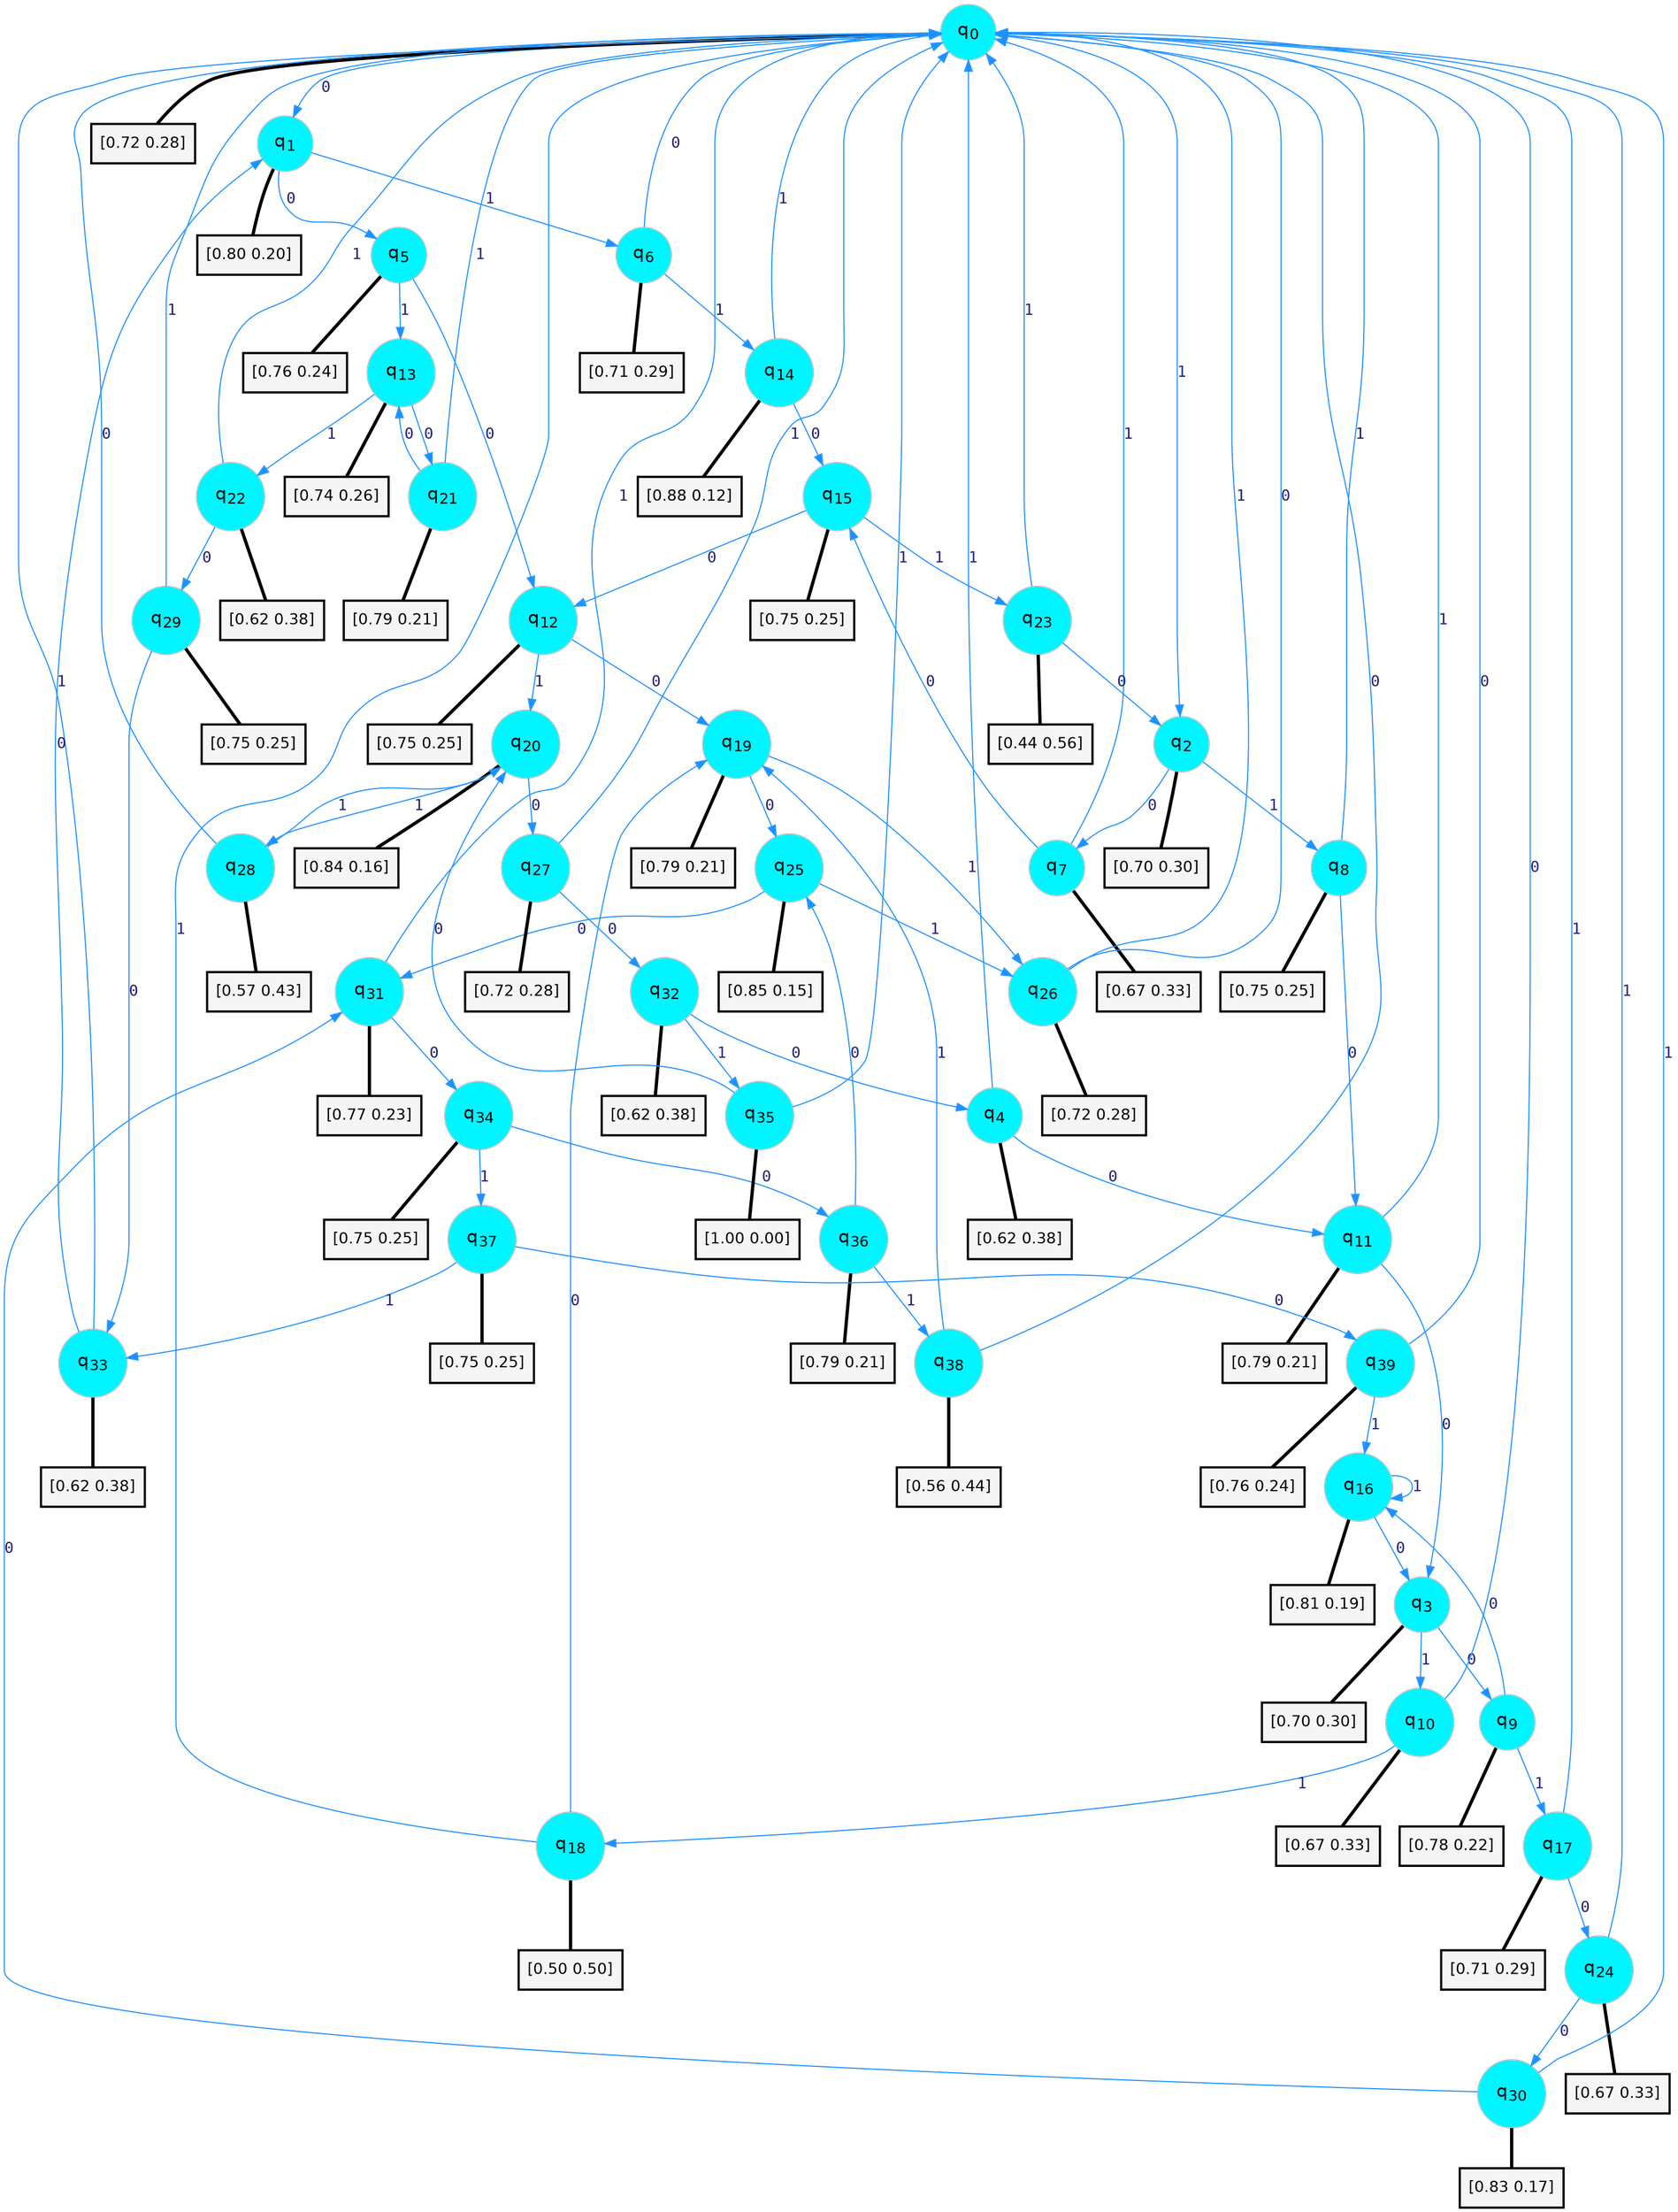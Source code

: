 digraph G {
graph [
bgcolor=transparent, dpi=300, rankdir=TD, size="40,25"];
node [
color=gray, fillcolor=turquoise1, fontcolor=black, fontname=Helvetica, fontsize=16, fontweight=bold, shape=circle, style=filled];
edge [
arrowsize=1, color=dodgerblue1, fontcolor=midnightblue, fontname=courier, fontweight=bold, penwidth=1, style=solid, weight=20];
0[label=<q<SUB>0</SUB>>];
1[label=<q<SUB>1</SUB>>];
2[label=<q<SUB>2</SUB>>];
3[label=<q<SUB>3</SUB>>];
4[label=<q<SUB>4</SUB>>];
5[label=<q<SUB>5</SUB>>];
6[label=<q<SUB>6</SUB>>];
7[label=<q<SUB>7</SUB>>];
8[label=<q<SUB>8</SUB>>];
9[label=<q<SUB>9</SUB>>];
10[label=<q<SUB>10</SUB>>];
11[label=<q<SUB>11</SUB>>];
12[label=<q<SUB>12</SUB>>];
13[label=<q<SUB>13</SUB>>];
14[label=<q<SUB>14</SUB>>];
15[label=<q<SUB>15</SUB>>];
16[label=<q<SUB>16</SUB>>];
17[label=<q<SUB>17</SUB>>];
18[label=<q<SUB>18</SUB>>];
19[label=<q<SUB>19</SUB>>];
20[label=<q<SUB>20</SUB>>];
21[label=<q<SUB>21</SUB>>];
22[label=<q<SUB>22</SUB>>];
23[label=<q<SUB>23</SUB>>];
24[label=<q<SUB>24</SUB>>];
25[label=<q<SUB>25</SUB>>];
26[label=<q<SUB>26</SUB>>];
27[label=<q<SUB>27</SUB>>];
28[label=<q<SUB>28</SUB>>];
29[label=<q<SUB>29</SUB>>];
30[label=<q<SUB>30</SUB>>];
31[label=<q<SUB>31</SUB>>];
32[label=<q<SUB>32</SUB>>];
33[label=<q<SUB>33</SUB>>];
34[label=<q<SUB>34</SUB>>];
35[label=<q<SUB>35</SUB>>];
36[label=<q<SUB>36</SUB>>];
37[label=<q<SUB>37</SUB>>];
38[label=<q<SUB>38</SUB>>];
39[label=<q<SUB>39</SUB>>];
40[label="[0.72 0.28]", shape=box,fontcolor=black, fontname=Helvetica, fontsize=14, penwidth=2, fillcolor=whitesmoke,color=black];
41[label="[0.80 0.20]", shape=box,fontcolor=black, fontname=Helvetica, fontsize=14, penwidth=2, fillcolor=whitesmoke,color=black];
42[label="[0.70 0.30]", shape=box,fontcolor=black, fontname=Helvetica, fontsize=14, penwidth=2, fillcolor=whitesmoke,color=black];
43[label="[0.70 0.30]", shape=box,fontcolor=black, fontname=Helvetica, fontsize=14, penwidth=2, fillcolor=whitesmoke,color=black];
44[label="[0.62 0.38]", shape=box,fontcolor=black, fontname=Helvetica, fontsize=14, penwidth=2, fillcolor=whitesmoke,color=black];
45[label="[0.76 0.24]", shape=box,fontcolor=black, fontname=Helvetica, fontsize=14, penwidth=2, fillcolor=whitesmoke,color=black];
46[label="[0.71 0.29]", shape=box,fontcolor=black, fontname=Helvetica, fontsize=14, penwidth=2, fillcolor=whitesmoke,color=black];
47[label="[0.67 0.33]", shape=box,fontcolor=black, fontname=Helvetica, fontsize=14, penwidth=2, fillcolor=whitesmoke,color=black];
48[label="[0.75 0.25]", shape=box,fontcolor=black, fontname=Helvetica, fontsize=14, penwidth=2, fillcolor=whitesmoke,color=black];
49[label="[0.78 0.22]", shape=box,fontcolor=black, fontname=Helvetica, fontsize=14, penwidth=2, fillcolor=whitesmoke,color=black];
50[label="[0.67 0.33]", shape=box,fontcolor=black, fontname=Helvetica, fontsize=14, penwidth=2, fillcolor=whitesmoke,color=black];
51[label="[0.79 0.21]", shape=box,fontcolor=black, fontname=Helvetica, fontsize=14, penwidth=2, fillcolor=whitesmoke,color=black];
52[label="[0.75 0.25]", shape=box,fontcolor=black, fontname=Helvetica, fontsize=14, penwidth=2, fillcolor=whitesmoke,color=black];
53[label="[0.74 0.26]", shape=box,fontcolor=black, fontname=Helvetica, fontsize=14, penwidth=2, fillcolor=whitesmoke,color=black];
54[label="[0.88 0.12]", shape=box,fontcolor=black, fontname=Helvetica, fontsize=14, penwidth=2, fillcolor=whitesmoke,color=black];
55[label="[0.75 0.25]", shape=box,fontcolor=black, fontname=Helvetica, fontsize=14, penwidth=2, fillcolor=whitesmoke,color=black];
56[label="[0.81 0.19]", shape=box,fontcolor=black, fontname=Helvetica, fontsize=14, penwidth=2, fillcolor=whitesmoke,color=black];
57[label="[0.71 0.29]", shape=box,fontcolor=black, fontname=Helvetica, fontsize=14, penwidth=2, fillcolor=whitesmoke,color=black];
58[label="[0.50 0.50]", shape=box,fontcolor=black, fontname=Helvetica, fontsize=14, penwidth=2, fillcolor=whitesmoke,color=black];
59[label="[0.79 0.21]", shape=box,fontcolor=black, fontname=Helvetica, fontsize=14, penwidth=2, fillcolor=whitesmoke,color=black];
60[label="[0.84 0.16]", shape=box,fontcolor=black, fontname=Helvetica, fontsize=14, penwidth=2, fillcolor=whitesmoke,color=black];
61[label="[0.79 0.21]", shape=box,fontcolor=black, fontname=Helvetica, fontsize=14, penwidth=2, fillcolor=whitesmoke,color=black];
62[label="[0.62 0.38]", shape=box,fontcolor=black, fontname=Helvetica, fontsize=14, penwidth=2, fillcolor=whitesmoke,color=black];
63[label="[0.44 0.56]", shape=box,fontcolor=black, fontname=Helvetica, fontsize=14, penwidth=2, fillcolor=whitesmoke,color=black];
64[label="[0.67 0.33]", shape=box,fontcolor=black, fontname=Helvetica, fontsize=14, penwidth=2, fillcolor=whitesmoke,color=black];
65[label="[0.85 0.15]", shape=box,fontcolor=black, fontname=Helvetica, fontsize=14, penwidth=2, fillcolor=whitesmoke,color=black];
66[label="[0.72 0.28]", shape=box,fontcolor=black, fontname=Helvetica, fontsize=14, penwidth=2, fillcolor=whitesmoke,color=black];
67[label="[0.72 0.28]", shape=box,fontcolor=black, fontname=Helvetica, fontsize=14, penwidth=2, fillcolor=whitesmoke,color=black];
68[label="[0.57 0.43]", shape=box,fontcolor=black, fontname=Helvetica, fontsize=14, penwidth=2, fillcolor=whitesmoke,color=black];
69[label="[0.75 0.25]", shape=box,fontcolor=black, fontname=Helvetica, fontsize=14, penwidth=2, fillcolor=whitesmoke,color=black];
70[label="[0.83 0.17]", shape=box,fontcolor=black, fontname=Helvetica, fontsize=14, penwidth=2, fillcolor=whitesmoke,color=black];
71[label="[0.77 0.23]", shape=box,fontcolor=black, fontname=Helvetica, fontsize=14, penwidth=2, fillcolor=whitesmoke,color=black];
72[label="[0.62 0.38]", shape=box,fontcolor=black, fontname=Helvetica, fontsize=14, penwidth=2, fillcolor=whitesmoke,color=black];
73[label="[0.62 0.38]", shape=box,fontcolor=black, fontname=Helvetica, fontsize=14, penwidth=2, fillcolor=whitesmoke,color=black];
74[label="[0.75 0.25]", shape=box,fontcolor=black, fontname=Helvetica, fontsize=14, penwidth=2, fillcolor=whitesmoke,color=black];
75[label="[1.00 0.00]", shape=box,fontcolor=black, fontname=Helvetica, fontsize=14, penwidth=2, fillcolor=whitesmoke,color=black];
76[label="[0.79 0.21]", shape=box,fontcolor=black, fontname=Helvetica, fontsize=14, penwidth=2, fillcolor=whitesmoke,color=black];
77[label="[0.75 0.25]", shape=box,fontcolor=black, fontname=Helvetica, fontsize=14, penwidth=2, fillcolor=whitesmoke,color=black];
78[label="[0.56 0.44]", shape=box,fontcolor=black, fontname=Helvetica, fontsize=14, penwidth=2, fillcolor=whitesmoke,color=black];
79[label="[0.76 0.24]", shape=box,fontcolor=black, fontname=Helvetica, fontsize=14, penwidth=2, fillcolor=whitesmoke,color=black];
0->1 [label=0];
0->2 [label=1];
0->40 [arrowhead=none, penwidth=3,color=black];
1->5 [label=0];
1->6 [label=1];
1->41 [arrowhead=none, penwidth=3,color=black];
2->7 [label=0];
2->8 [label=1];
2->42 [arrowhead=none, penwidth=3,color=black];
3->9 [label=0];
3->10 [label=1];
3->43 [arrowhead=none, penwidth=3,color=black];
4->11 [label=0];
4->0 [label=1];
4->44 [arrowhead=none, penwidth=3,color=black];
5->12 [label=0];
5->13 [label=1];
5->45 [arrowhead=none, penwidth=3,color=black];
6->0 [label=0];
6->14 [label=1];
6->46 [arrowhead=none, penwidth=3,color=black];
7->15 [label=0];
7->0 [label=1];
7->47 [arrowhead=none, penwidth=3,color=black];
8->11 [label=0];
8->0 [label=1];
8->48 [arrowhead=none, penwidth=3,color=black];
9->16 [label=0];
9->17 [label=1];
9->49 [arrowhead=none, penwidth=3,color=black];
10->0 [label=0];
10->18 [label=1];
10->50 [arrowhead=none, penwidth=3,color=black];
11->3 [label=0];
11->0 [label=1];
11->51 [arrowhead=none, penwidth=3,color=black];
12->19 [label=0];
12->20 [label=1];
12->52 [arrowhead=none, penwidth=3,color=black];
13->21 [label=0];
13->22 [label=1];
13->53 [arrowhead=none, penwidth=3,color=black];
14->15 [label=0];
14->0 [label=1];
14->54 [arrowhead=none, penwidth=3,color=black];
15->12 [label=0];
15->23 [label=1];
15->55 [arrowhead=none, penwidth=3,color=black];
16->3 [label=0];
16->16 [label=1];
16->56 [arrowhead=none, penwidth=3,color=black];
17->24 [label=0];
17->0 [label=1];
17->57 [arrowhead=none, penwidth=3,color=black];
18->19 [label=0];
18->0 [label=1];
18->58 [arrowhead=none, penwidth=3,color=black];
19->25 [label=0];
19->26 [label=1];
19->59 [arrowhead=none, penwidth=3,color=black];
20->27 [label=0];
20->28 [label=1];
20->60 [arrowhead=none, penwidth=3,color=black];
21->13 [label=0];
21->0 [label=1];
21->61 [arrowhead=none, penwidth=3,color=black];
22->29 [label=0];
22->0 [label=1];
22->62 [arrowhead=none, penwidth=3,color=black];
23->2 [label=0];
23->0 [label=1];
23->63 [arrowhead=none, penwidth=3,color=black];
24->30 [label=0];
24->0 [label=1];
24->64 [arrowhead=none, penwidth=3,color=black];
25->31 [label=0];
25->26 [label=1];
25->65 [arrowhead=none, penwidth=3,color=black];
26->0 [label=0];
26->0 [label=1];
26->66 [arrowhead=none, penwidth=3,color=black];
27->32 [label=0];
27->0 [label=1];
27->67 [arrowhead=none, penwidth=3,color=black];
28->0 [label=0];
28->20 [label=1];
28->68 [arrowhead=none, penwidth=3,color=black];
29->33 [label=0];
29->0 [label=1];
29->69 [arrowhead=none, penwidth=3,color=black];
30->31 [label=0];
30->0 [label=1];
30->70 [arrowhead=none, penwidth=3,color=black];
31->34 [label=0];
31->0 [label=1];
31->71 [arrowhead=none, penwidth=3,color=black];
32->4 [label=0];
32->35 [label=1];
32->72 [arrowhead=none, penwidth=3,color=black];
33->1 [label=0];
33->0 [label=1];
33->73 [arrowhead=none, penwidth=3,color=black];
34->36 [label=0];
34->37 [label=1];
34->74 [arrowhead=none, penwidth=3,color=black];
35->20 [label=0];
35->0 [label=1];
35->75 [arrowhead=none, penwidth=3,color=black];
36->25 [label=0];
36->38 [label=1];
36->76 [arrowhead=none, penwidth=3,color=black];
37->39 [label=0];
37->33 [label=1];
37->77 [arrowhead=none, penwidth=3,color=black];
38->0 [label=0];
38->19 [label=1];
38->78 [arrowhead=none, penwidth=3,color=black];
39->0 [label=0];
39->16 [label=1];
39->79 [arrowhead=none, penwidth=3,color=black];
}
